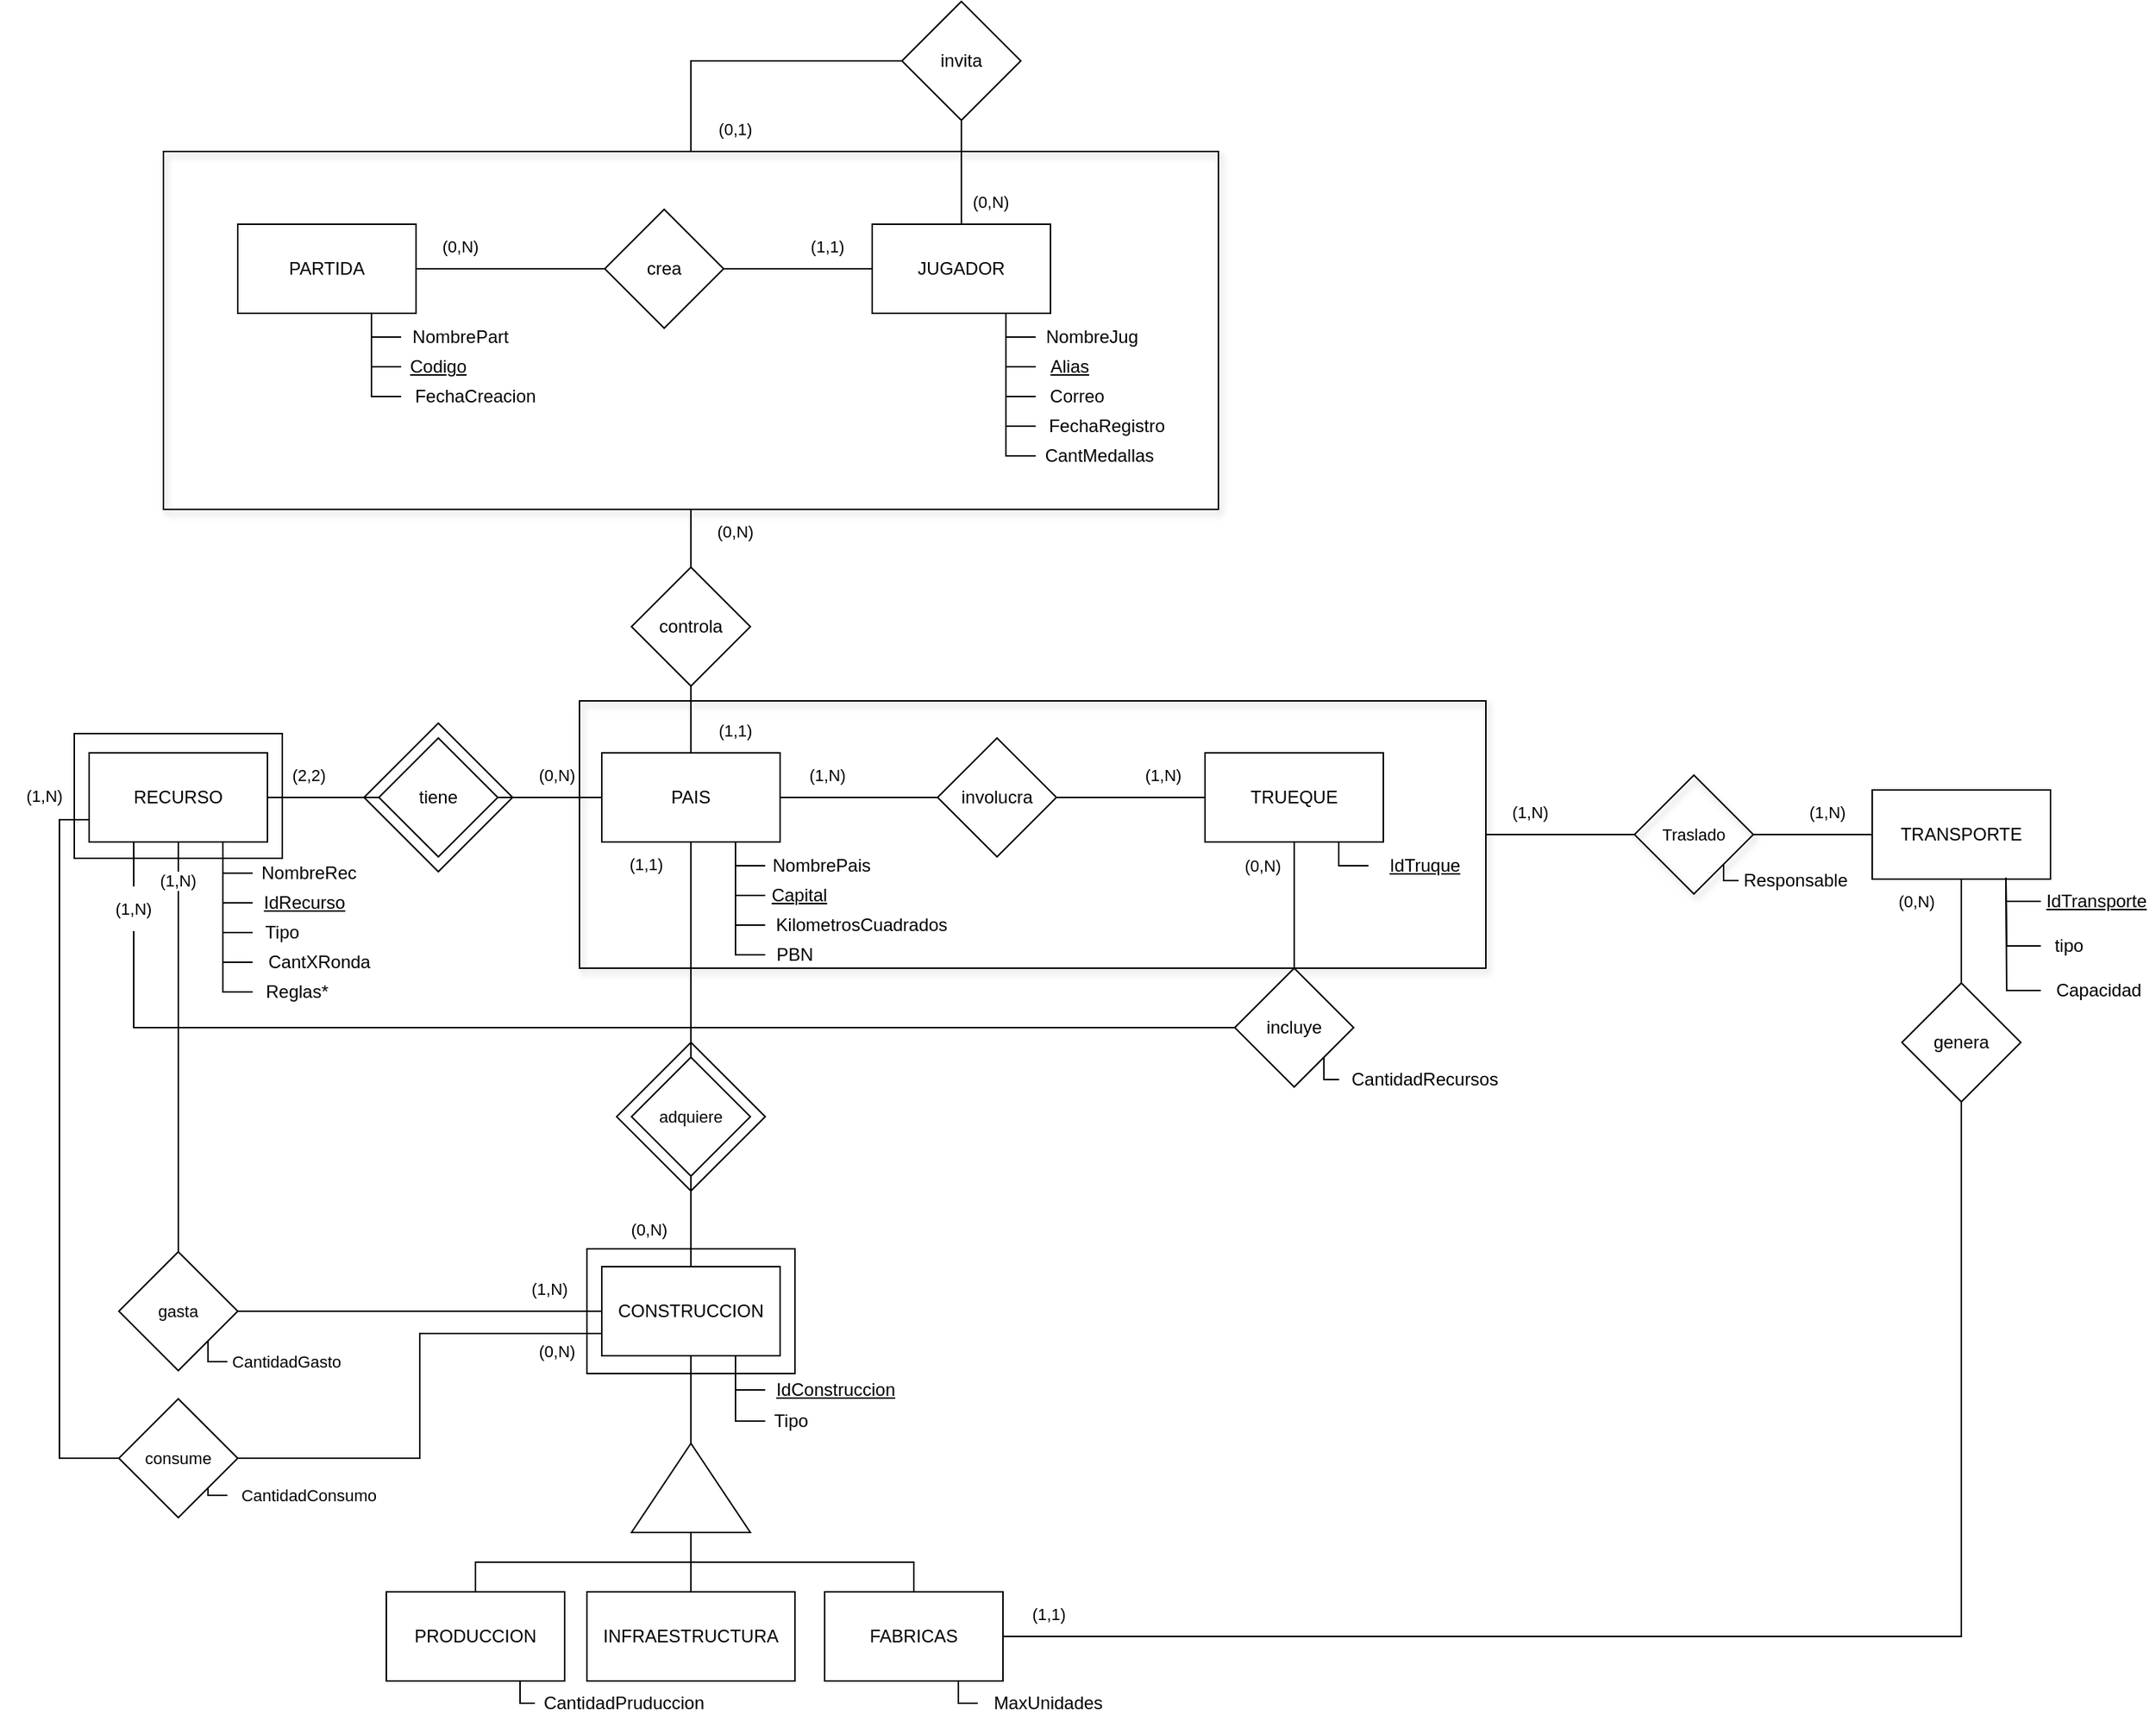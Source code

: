 <mxfile version="28.1.2">
  <diagram name="Página-1" id="h4RyZ4rFJXlUaRI9Djhv">
    <mxGraphModel dx="3420" dy="1529" grid="1" gridSize="10" guides="1" tooltips="1" connect="1" arrows="1" fold="1" page="1" pageScale="1" pageWidth="827" pageHeight="1169" math="0" shadow="0">
      <root>
        <mxCell id="0" />
        <mxCell id="1" parent="0" />
        <mxCell id="CNnA7Gmpr0wEHoK6A7KQ-145" value="" style="rounded=0;whiteSpace=wrap;html=1;fontFamily=Helvetica;fontSize=11;fontColor=default;labelBackgroundColor=default;fillColor=none;shadow=1;" vertex="1" parent="1">
          <mxGeometry x="360" y="530" width="610" height="180" as="geometry" />
        </mxCell>
        <mxCell id="CNnA7Gmpr0wEHoK6A7KQ-61" value="" style="rounded=0;whiteSpace=wrap;html=1;fontFamily=Helvetica;fontSize=11;fontColor=default;labelBackgroundColor=default;fillColor=none;" vertex="1" parent="1">
          <mxGeometry x="20" y="552" width="140" height="84" as="geometry" />
        </mxCell>
        <mxCell id="CNnA7Gmpr0wEHoK6A7KQ-79" value="" style="rounded=0;whiteSpace=wrap;html=1;fontFamily=Helvetica;fontSize=11;fontColor=default;labelBackgroundColor=default;fillColor=none;" vertex="1" parent="1">
          <mxGeometry x="365" y="899" width="140" height="84" as="geometry" />
        </mxCell>
        <mxCell id="GuARF0NrUYKqCSSE0C8I-60" style="edgeStyle=orthogonalEdgeStyle;shape=connector;rounded=0;orthogonalLoop=1;jettySize=auto;html=1;exitX=0.5;exitY=0;exitDx=0;exitDy=0;entryX=0;entryY=0.5;entryDx=0;entryDy=0;strokeColor=default;align=center;verticalAlign=middle;fontFamily=Helvetica;fontSize=11;fontColor=default;labelBackgroundColor=default;endArrow=none;endFill=0;" parent="1" source="GuARF0NrUYKqCSSE0C8I-54" target="GuARF0NrUYKqCSSE0C8I-58" edge="1">
          <mxGeometry relative="1" as="geometry" />
        </mxCell>
        <mxCell id="GuARF0NrUYKqCSSE0C8I-54" value="" style="rounded=0;whiteSpace=wrap;html=1;fontFamily=Helvetica;fontSize=11;fontColor=default;labelBackgroundColor=default;fillColor=none;shadow=1;" parent="1" vertex="1">
          <mxGeometry x="80" y="160" width="710" height="241" as="geometry" />
        </mxCell>
        <mxCell id="GuARF0NrUYKqCSSE0C8I-18" style="edgeStyle=orthogonalEdgeStyle;shape=connector;rounded=0;orthogonalLoop=1;jettySize=auto;html=1;exitX=0.75;exitY=1;exitDx=0;exitDy=0;entryX=0;entryY=0.5;entryDx=0;entryDy=0;strokeColor=default;align=center;verticalAlign=middle;fontFamily=Helvetica;fontSize=11;fontColor=default;labelBackgroundColor=default;endArrow=none;endFill=0;" parent="1" source="GuARF0NrUYKqCSSE0C8I-1" target="GuARF0NrUYKqCSSE0C8I-3" edge="1">
          <mxGeometry relative="1" as="geometry" />
        </mxCell>
        <mxCell id="GuARF0NrUYKqCSSE0C8I-19" style="edgeStyle=orthogonalEdgeStyle;shape=connector;rounded=0;orthogonalLoop=1;jettySize=auto;html=1;exitX=0.75;exitY=1;exitDx=0;exitDy=0;entryX=0;entryY=0.5;entryDx=0;entryDy=0;strokeColor=default;align=center;verticalAlign=middle;fontFamily=Helvetica;fontSize=11;fontColor=default;labelBackgroundColor=default;endArrow=none;endFill=0;" parent="1" source="GuARF0NrUYKqCSSE0C8I-1" target="GuARF0NrUYKqCSSE0C8I-4" edge="1">
          <mxGeometry relative="1" as="geometry" />
        </mxCell>
        <mxCell id="GuARF0NrUYKqCSSE0C8I-20" style="edgeStyle=orthogonalEdgeStyle;shape=connector;rounded=0;orthogonalLoop=1;jettySize=auto;html=1;exitX=0.75;exitY=1;exitDx=0;exitDy=0;entryX=0;entryY=0.5;entryDx=0;entryDy=0;strokeColor=default;align=center;verticalAlign=middle;fontFamily=Helvetica;fontSize=11;fontColor=default;labelBackgroundColor=default;endArrow=none;endFill=0;" parent="1" source="GuARF0NrUYKqCSSE0C8I-1" target="GuARF0NrUYKqCSSE0C8I-5" edge="1">
          <mxGeometry relative="1" as="geometry" />
        </mxCell>
        <mxCell id="GuARF0NrUYKqCSSE0C8I-21" style="edgeStyle=orthogonalEdgeStyle;shape=connector;rounded=0;orthogonalLoop=1;jettySize=auto;html=1;exitX=0.75;exitY=1;exitDx=0;exitDy=0;entryX=0;entryY=0.5;entryDx=0;entryDy=0;strokeColor=default;align=center;verticalAlign=middle;fontFamily=Helvetica;fontSize=11;fontColor=default;labelBackgroundColor=default;endArrow=none;endFill=0;" parent="1" source="GuARF0NrUYKqCSSE0C8I-1" target="GuARF0NrUYKqCSSE0C8I-6" edge="1">
          <mxGeometry relative="1" as="geometry" />
        </mxCell>
        <mxCell id="GuARF0NrUYKqCSSE0C8I-51" value="" style="edgeStyle=orthogonalEdgeStyle;shape=connector;rounded=0;orthogonalLoop=1;jettySize=auto;html=1;strokeColor=default;align=center;verticalAlign=middle;fontFamily=Helvetica;fontSize=11;fontColor=default;labelBackgroundColor=default;endArrow=none;endFill=0;" parent="1" source="GuARF0NrUYKqCSSE0C8I-1" target="GuARF0NrUYKqCSSE0C8I-50" edge="1">
          <mxGeometry relative="1" as="geometry" />
        </mxCell>
        <mxCell id="GuARF0NrUYKqCSSE0C8I-59" value="" style="edgeStyle=orthogonalEdgeStyle;shape=connector;rounded=0;orthogonalLoop=1;jettySize=auto;html=1;strokeColor=default;align=center;verticalAlign=middle;fontFamily=Helvetica;fontSize=11;fontColor=default;labelBackgroundColor=default;endArrow=none;endFill=0;" parent="1" source="GuARF0NrUYKqCSSE0C8I-1" target="GuARF0NrUYKqCSSE0C8I-58" edge="1">
          <mxGeometry relative="1" as="geometry" />
        </mxCell>
        <mxCell id="GuARF0NrUYKqCSSE0C8I-1" value="JUGADOR" style="rounded=0;whiteSpace=wrap;html=1;" parent="1" vertex="1">
          <mxGeometry x="557" y="209" width="120" height="60" as="geometry" />
        </mxCell>
        <mxCell id="GuARF0NrUYKqCSSE0C8I-16" style="edgeStyle=orthogonalEdgeStyle;shape=connector;rounded=0;orthogonalLoop=1;jettySize=auto;html=1;exitX=0;exitY=0.5;exitDx=0;exitDy=0;entryX=0.75;entryY=1;entryDx=0;entryDy=0;strokeColor=default;align=center;verticalAlign=middle;fontFamily=Helvetica;fontSize=11;fontColor=default;labelBackgroundColor=default;endArrow=none;endFill=0;" parent="1" source="GuARF0NrUYKqCSSE0C8I-2" target="GuARF0NrUYKqCSSE0C8I-1" edge="1">
          <mxGeometry relative="1" as="geometry" />
        </mxCell>
        <mxCell id="GuARF0NrUYKqCSSE0C8I-2" value="NombreJug" style="text;html=1;align=center;verticalAlign=middle;whiteSpace=wrap;rounded=0;" parent="1" vertex="1">
          <mxGeometry x="667" y="270" width="76" height="30" as="geometry" />
        </mxCell>
        <mxCell id="GuARF0NrUYKqCSSE0C8I-3" value="&lt;u&gt;Alias&lt;/u&gt;" style="text;html=1;align=center;verticalAlign=middle;whiteSpace=wrap;rounded=0;" parent="1" vertex="1">
          <mxGeometry x="667" y="290" width="46" height="30" as="geometry" />
        </mxCell>
        <mxCell id="GuARF0NrUYKqCSSE0C8I-4" value="Correo" style="text;html=1;align=center;verticalAlign=middle;whiteSpace=wrap;rounded=0;" parent="1" vertex="1">
          <mxGeometry x="667" y="310" width="56" height="30" as="geometry" />
        </mxCell>
        <mxCell id="GuARF0NrUYKqCSSE0C8I-5" value="FechaRegistro" style="text;html=1;align=center;verticalAlign=middle;whiteSpace=wrap;rounded=0;" parent="1" vertex="1">
          <mxGeometry x="667" y="330" width="96" height="30" as="geometry" />
        </mxCell>
        <mxCell id="GuARF0NrUYKqCSSE0C8I-6" value="CantMedallas" style="text;html=1;align=center;verticalAlign=middle;whiteSpace=wrap;rounded=0;" parent="1" vertex="1">
          <mxGeometry x="667" y="350" width="86" height="30" as="geometry" />
        </mxCell>
        <mxCell id="GuARF0NrUYKqCSSE0C8I-23" style="edgeStyle=orthogonalEdgeStyle;shape=connector;rounded=0;orthogonalLoop=1;jettySize=auto;html=1;exitX=0.75;exitY=1;exitDx=0;exitDy=0;entryX=0;entryY=0.5;entryDx=0;entryDy=0;strokeColor=default;align=center;verticalAlign=middle;fontFamily=Helvetica;fontSize=11;fontColor=default;labelBackgroundColor=default;endArrow=none;endFill=0;" parent="1" source="GuARF0NrUYKqCSSE0C8I-27" target="GuARF0NrUYKqCSSE0C8I-30" edge="1">
          <mxGeometry relative="1" as="geometry" />
        </mxCell>
        <mxCell id="GuARF0NrUYKqCSSE0C8I-25" style="edgeStyle=orthogonalEdgeStyle;shape=connector;rounded=0;orthogonalLoop=1;jettySize=auto;html=1;exitX=0.75;exitY=1;exitDx=0;exitDy=0;entryX=0;entryY=0.5;entryDx=0;entryDy=0;strokeColor=default;align=center;verticalAlign=middle;fontFamily=Helvetica;fontSize=11;fontColor=default;labelBackgroundColor=default;endArrow=none;endFill=0;" parent="1" source="GuARF0NrUYKqCSSE0C8I-27" target="GuARF0NrUYKqCSSE0C8I-32" edge="1">
          <mxGeometry relative="1" as="geometry" />
        </mxCell>
        <mxCell id="GuARF0NrUYKqCSSE0C8I-53" style="edgeStyle=orthogonalEdgeStyle;shape=connector;rounded=0;orthogonalLoop=1;jettySize=auto;html=1;exitX=1;exitY=0.5;exitDx=0;exitDy=0;entryX=0;entryY=0.5;entryDx=0;entryDy=0;strokeColor=default;align=center;verticalAlign=middle;fontFamily=Helvetica;fontSize=11;fontColor=default;labelBackgroundColor=default;endArrow=none;endFill=0;" parent="1" source="GuARF0NrUYKqCSSE0C8I-27" target="GuARF0NrUYKqCSSE0C8I-50" edge="1">
          <mxGeometry relative="1" as="geometry" />
        </mxCell>
        <mxCell id="GuARF0NrUYKqCSSE0C8I-27" value="PARTIDA" style="rounded=0;whiteSpace=wrap;html=1;" parent="1" vertex="1">
          <mxGeometry x="130" y="209" width="120" height="60" as="geometry" />
        </mxCell>
        <mxCell id="GuARF0NrUYKqCSSE0C8I-28" style="edgeStyle=orthogonalEdgeStyle;shape=connector;rounded=0;orthogonalLoop=1;jettySize=auto;html=1;exitX=0;exitY=0.5;exitDx=0;exitDy=0;entryX=0.75;entryY=1;entryDx=0;entryDy=0;strokeColor=default;align=center;verticalAlign=middle;fontFamily=Helvetica;fontSize=11;fontColor=default;labelBackgroundColor=default;endArrow=none;endFill=0;" parent="1" source="GuARF0NrUYKqCSSE0C8I-29" target="GuARF0NrUYKqCSSE0C8I-27" edge="1">
          <mxGeometry relative="1" as="geometry" />
        </mxCell>
        <mxCell id="GuARF0NrUYKqCSSE0C8I-29" value="NombrePart" style="text;html=1;align=center;verticalAlign=middle;whiteSpace=wrap;rounded=0;" parent="1" vertex="1">
          <mxGeometry x="240" y="270" width="80" height="30" as="geometry" />
        </mxCell>
        <mxCell id="GuARF0NrUYKqCSSE0C8I-30" value="&lt;u&gt;Codigo&lt;/u&gt;" style="text;html=1;align=center;verticalAlign=middle;whiteSpace=wrap;rounded=0;" parent="1" vertex="1">
          <mxGeometry x="240" y="290" width="50" height="30" as="geometry" />
        </mxCell>
        <mxCell id="GuARF0NrUYKqCSSE0C8I-32" value="FechaCreacion" style="text;html=1;align=center;verticalAlign=middle;whiteSpace=wrap;rounded=0;" parent="1" vertex="1">
          <mxGeometry x="240" y="310" width="100" height="30" as="geometry" />
        </mxCell>
        <mxCell id="GuARF0NrUYKqCSSE0C8I-34" style="edgeStyle=orthogonalEdgeStyle;shape=connector;rounded=0;orthogonalLoop=1;jettySize=auto;html=1;exitX=0.75;exitY=1;exitDx=0;exitDy=0;entryX=0;entryY=0.5;entryDx=0;entryDy=0;strokeColor=default;align=center;verticalAlign=middle;fontFamily=Helvetica;fontSize=11;fontColor=default;labelBackgroundColor=default;endArrow=none;endFill=0;" parent="1" source="GuARF0NrUYKqCSSE0C8I-38" target="GuARF0NrUYKqCSSE0C8I-41" edge="1">
          <mxGeometry relative="1" as="geometry" />
        </mxCell>
        <mxCell id="GuARF0NrUYKqCSSE0C8I-35" style="edgeStyle=orthogonalEdgeStyle;shape=connector;rounded=0;orthogonalLoop=1;jettySize=auto;html=1;exitX=0.75;exitY=1;exitDx=0;exitDy=0;entryX=0;entryY=0.5;entryDx=0;entryDy=0;strokeColor=default;align=center;verticalAlign=middle;fontFamily=Helvetica;fontSize=11;fontColor=default;labelBackgroundColor=default;endArrow=none;endFill=0;" parent="1" source="GuARF0NrUYKqCSSE0C8I-38" target="GuARF0NrUYKqCSSE0C8I-42" edge="1">
          <mxGeometry relative="1" as="geometry" />
        </mxCell>
        <mxCell id="GuARF0NrUYKqCSSE0C8I-36" style="edgeStyle=orthogonalEdgeStyle;shape=connector;rounded=0;orthogonalLoop=1;jettySize=auto;html=1;exitX=0.75;exitY=1;exitDx=0;exitDy=0;entryX=0;entryY=0.5;entryDx=0;entryDy=0;strokeColor=default;align=center;verticalAlign=middle;fontFamily=Helvetica;fontSize=11;fontColor=default;labelBackgroundColor=default;endArrow=none;endFill=0;" parent="1" source="GuARF0NrUYKqCSSE0C8I-38" target="GuARF0NrUYKqCSSE0C8I-43" edge="1">
          <mxGeometry relative="1" as="geometry" />
        </mxCell>
        <mxCell id="GuARF0NrUYKqCSSE0C8I-47" value="" style="edgeStyle=orthogonalEdgeStyle;shape=connector;rounded=0;orthogonalLoop=1;jettySize=auto;html=1;strokeColor=default;align=center;verticalAlign=middle;fontFamily=Helvetica;fontSize=11;fontColor=default;labelBackgroundColor=default;endArrow=none;endFill=0;" parent="1" source="GuARF0NrUYKqCSSE0C8I-38" target="GuARF0NrUYKqCSSE0C8I-45" edge="1">
          <mxGeometry relative="1" as="geometry" />
        </mxCell>
        <mxCell id="GuARF0NrUYKqCSSE0C8I-88" value="" style="edgeStyle=orthogonalEdgeStyle;shape=connector;rounded=0;orthogonalLoop=1;jettySize=auto;html=1;strokeColor=default;align=center;verticalAlign=middle;fontFamily=Helvetica;fontSize=11;fontColor=default;labelBackgroundColor=default;endArrow=none;endFill=0;" parent="1" source="GuARF0NrUYKqCSSE0C8I-38" target="GuARF0NrUYKqCSSE0C8I-87" edge="1">
          <mxGeometry relative="1" as="geometry" />
        </mxCell>
        <mxCell id="CNnA7Gmpr0wEHoK6A7KQ-91" style="edgeStyle=orthogonalEdgeStyle;shape=connector;rounded=0;orthogonalLoop=1;jettySize=auto;html=1;exitX=1;exitY=0.5;exitDx=0;exitDy=0;entryX=0;entryY=0.5;entryDx=0;entryDy=0;strokeColor=default;align=center;verticalAlign=middle;fontFamily=Helvetica;fontSize=11;fontColor=default;labelBackgroundColor=default;endArrow=none;endFill=0;" edge="1" parent="1" source="GuARF0NrUYKqCSSE0C8I-38" target="CNnA7Gmpr0wEHoK6A7KQ-89">
          <mxGeometry relative="1" as="geometry" />
        </mxCell>
        <mxCell id="GuARF0NrUYKqCSSE0C8I-38" value="PAIS" style="rounded=0;whiteSpace=wrap;html=1;" parent="1" vertex="1">
          <mxGeometry x="375" y="565" width="120" height="60" as="geometry" />
        </mxCell>
        <mxCell id="GuARF0NrUYKqCSSE0C8I-39" style="edgeStyle=orthogonalEdgeStyle;shape=connector;rounded=0;orthogonalLoop=1;jettySize=auto;html=1;exitX=0;exitY=0.5;exitDx=0;exitDy=0;entryX=0.75;entryY=1;entryDx=0;entryDy=0;strokeColor=default;align=center;verticalAlign=middle;fontFamily=Helvetica;fontSize=11;fontColor=default;labelBackgroundColor=default;endArrow=none;endFill=0;" parent="1" source="GuARF0NrUYKqCSSE0C8I-40" target="GuARF0NrUYKqCSSE0C8I-38" edge="1">
          <mxGeometry relative="1" as="geometry" />
        </mxCell>
        <mxCell id="GuARF0NrUYKqCSSE0C8I-40" value="NombrePais" style="text;html=1;align=center;verticalAlign=middle;whiteSpace=wrap;rounded=0;" parent="1" vertex="1">
          <mxGeometry x="485" y="626" width="76" height="30" as="geometry" />
        </mxCell>
        <mxCell id="GuARF0NrUYKqCSSE0C8I-41" value="&lt;u&gt;Capital&lt;/u&gt;" style="text;html=1;align=center;verticalAlign=middle;whiteSpace=wrap;rounded=0;" parent="1" vertex="1">
          <mxGeometry x="485" y="646" width="46" height="30" as="geometry" />
        </mxCell>
        <mxCell id="GuARF0NrUYKqCSSE0C8I-42" value="KilometrosCuadrados" style="text;html=1;align=center;verticalAlign=middle;whiteSpace=wrap;rounded=0;" parent="1" vertex="1">
          <mxGeometry x="485" y="666" width="130" height="30" as="geometry" />
        </mxCell>
        <mxCell id="GuARF0NrUYKqCSSE0C8I-43" value="PBN" style="text;html=1;align=center;verticalAlign=middle;whiteSpace=wrap;rounded=0;" parent="1" vertex="1">
          <mxGeometry x="485" y="686" width="40" height="30" as="geometry" />
        </mxCell>
        <mxCell id="GuARF0NrUYKqCSSE0C8I-45" value="controla" style="rhombus;whiteSpace=wrap;html=1;rounded=0;" parent="1" vertex="1">
          <mxGeometry x="395" y="440" width="80" height="80" as="geometry" />
        </mxCell>
        <mxCell id="GuARF0NrUYKqCSSE0C8I-50" value="crea" style="rhombus;whiteSpace=wrap;html=1;rounded=0;" parent="1" vertex="1">
          <mxGeometry x="377" y="199" width="80" height="80" as="geometry" />
        </mxCell>
        <mxCell id="GuARF0NrUYKqCSSE0C8I-55" value="" style="edgeStyle=orthogonalEdgeStyle;shape=connector;rounded=0;orthogonalLoop=1;jettySize=auto;html=1;strokeColor=default;align=center;verticalAlign=middle;fontFamily=Helvetica;fontSize=11;fontColor=default;labelBackgroundColor=default;endArrow=none;endFill=0;" parent="1" source="GuARF0NrUYKqCSSE0C8I-54" target="GuARF0NrUYKqCSSE0C8I-45" edge="1">
          <mxGeometry relative="1" as="geometry" />
        </mxCell>
        <mxCell id="GuARF0NrUYKqCSSE0C8I-58" value="invita" style="rhombus;whiteSpace=wrap;html=1;rounded=0;" parent="1" vertex="1">
          <mxGeometry x="577" y="59" width="80" height="80" as="geometry" />
        </mxCell>
        <mxCell id="GuARF0NrUYKqCSSE0C8I-61" value="(1,1)" style="text;html=1;align=center;verticalAlign=middle;whiteSpace=wrap;rounded=0;fontFamily=Helvetica;fontSize=11;fontColor=default;labelBackgroundColor=default;" parent="1" vertex="1">
          <mxGeometry x="435" y="535" width="60" height="30" as="geometry" />
        </mxCell>
        <mxCell id="GuARF0NrUYKqCSSE0C8I-62" value="(0,N)" style="text;html=1;align=center;verticalAlign=middle;whiteSpace=wrap;rounded=0;fontFamily=Helvetica;fontSize=11;fontColor=default;labelBackgroundColor=default;" parent="1" vertex="1">
          <mxGeometry x="435" y="401" width="60" height="30" as="geometry" />
        </mxCell>
        <mxCell id="GuARF0NrUYKqCSSE0C8I-63" value="(0,N&lt;span style=&quot;color: rgba(0, 0, 0, 0); font-family: monospace; font-size: 0px; text-align: start; text-wrap-mode: nowrap; background-color: rgb(27, 29, 30);&quot;&gt;%3CmxGraphModel%3E%3Croot%3E%3CmxCell%20id%3D%220%22%2F%3E%3CmxCell%20id%3D%221%22%20parent%3D%220%22%2F%3E%3CmxCell%20id%3D%222%22%20value%3D%22(0%2CN)%22%20style%3D%22text%3Bhtml%3D1%3Balign%3Dcenter%3BverticalAlign%3Dmiddle%3BwhiteSpace%3Dwrap%3Brounded%3D0%3BfontFamily%3DHelvetica%3BfontSize%3D11%3BfontColor%3Ddefault%3BlabelBackgroundColor%3Ddefault%3B%22%20vertex%3D%221%22%20parent%3D%221%22%3E%3CmxGeometry%20x%3D%22435%22%20y%3D%22401%22%20width%3D%2260%22%20height%3D%2230%22%20as%3D%22geometry%22%2F%3E%3C%2FmxCell%3E%3C%2Froot%3E%3C%2FmxGraphModel%3E&lt;/span&gt;)" style="text;html=1;align=center;verticalAlign=middle;whiteSpace=wrap;rounded=0;fontFamily=Helvetica;fontSize=11;fontColor=default;labelBackgroundColor=default;" parent="1" vertex="1">
          <mxGeometry x="607" y="179" width="60" height="30" as="geometry" />
        </mxCell>
        <mxCell id="GuARF0NrUYKqCSSE0C8I-64" value="(0,1&lt;span style=&quot;color: rgba(0, 0, 0, 0); font-family: monospace; font-size: 0px; text-align: start; text-wrap-mode: nowrap; background-color: rgb(27, 29, 30);&quot;&gt;%3CmxGraphModel%3E%3Croot%3E%3CmxCell%20id%3D%220%22%2F%3E%3CmxCell%20id%3D%221%22%20parent%3D%220%22%2F%3E%3CmxCell%20id%3D%222%22%20value%3D%22(0%2CN)%22%20style%3D%22text%3Bhtml%3D1%3Balign%3Dcenter%3BverticalAlign%3Dmiddle%3BwhiteSpace%3Dwrap%3Brounded%3D0%3BfontFamily%3DHelvetica%3BfontSize%3D11%3BfontColor%3Ddefault%3BlabelBackgroundColor%3Ddefault%3B%22%20vertex%3D%221%22%20parent%3D%221%22%3E%3CmxGeometry%20x%3D%22435%22%20y%3D%22401%22%20width%3D%2260%22%20height%3D%2230%22%20as%3D%22geometry%22%2F%3E%3C%2FmxCell%3E%3C%2Froot%3E%3C%2FmxGraphModel%3E&lt;/span&gt;)" style="text;html=1;align=center;verticalAlign=middle;whiteSpace=wrap;rounded=0;fontFamily=Helvetica;fontSize=11;fontColor=default;labelBackgroundColor=default;" parent="1" vertex="1">
          <mxGeometry x="435" y="130" width="60" height="30" as="geometry" />
        </mxCell>
        <mxCell id="GuARF0NrUYKqCSSE0C8I-65" value="(1,1&lt;span style=&quot;color: rgba(0, 0, 0, 0); font-family: monospace; font-size: 0px; text-align: start; text-wrap-mode: nowrap; background-color: rgb(27, 29, 30);&quot;&gt;%3CmxGraphModel%3E%3Croot%3E%3CmxCell%20id%3D%220%22%2F%3E%3CmxCell%20id%3D%221%22%20parent%3D%220%22%2F%3E%3CmxCell%20id%3D%222%22%20value%3D%22(0%2CN)%22%20style%3D%22text%3Bhtml%3D1%3Balign%3Dcenter%3BverticalAlign%3Dmiddle%3BwhiteSpace%3Dwrap%3Brounded%3D0%3BfontFamily%3DHelvetica%3BfontSize%3D11%3BfontColor%3Ddefault%3BlabelBackgroundColor%3Ddefault%3B%22%20vertex%3D%221%22%20parent%3D%221%22%3E%3CmxGeometry%20x%3D%22435%22%20y%3D%22401%22%20width%3D%2260%22%20height%3D%2230%22%20as%3D%22geometry%22%2F%3E%3C%2FmxCell%3E%3C%2Froot%3E%3C%2FmxGraphModel%3E&lt;/span&gt;)" style="text;html=1;align=center;verticalAlign=middle;whiteSpace=wrap;rounded=0;fontFamily=Helvetica;fontSize=11;fontColor=default;labelBackgroundColor=default;" parent="1" vertex="1">
          <mxGeometry x="497" y="209" width="60" height="30" as="geometry" />
        </mxCell>
        <mxCell id="GuARF0NrUYKqCSSE0C8I-66" value="(0,N&lt;span style=&quot;color: rgba(0, 0, 0, 0); font-family: monospace; font-size: 0px; text-align: start; text-wrap-mode: nowrap; background-color: rgb(27, 29, 30);&quot;&gt;%3CmxGraphModel%3E%3Croot%3E%3CmxCell%20id%3D%220%22%2F%3E%3CmxCell%20id%3D%221%22%20parent%3D%220%22%2F%3E%3CmxCell%20id%3D%222%22%20value%3D%22(0%2CN)%22%20style%3D%22text%3Bhtml%3D1%3Balign%3Dcenter%3BverticalAlign%3Dmiddle%3BwhiteSpace%3Dwrap%3Brounded%3D0%3BfontFamily%3DHelvetica%3BfontSize%3D11%3BfontColor%3Ddefault%3BlabelBackgroundColor%3Ddefault%3B%22%20vertex%3D%221%22%20parent%3D%221%22%3E%3CmxGeometry%20x%3D%22435%22%20y%3D%22401%22%20width%3D%2260%22%20height%3D%2230%22%20as%3D%22geometry%22%2F%3E%3C%2FmxCell%3E%3C%2Froot%3E%3C%2FmxGraphModel%3E&lt;/span&gt;)" style="text;html=1;align=center;verticalAlign=middle;whiteSpace=wrap;rounded=0;fontFamily=Helvetica;fontSize=11;fontColor=default;labelBackgroundColor=default;" parent="1" vertex="1">
          <mxGeometry x="250" y="209" width="60" height="30" as="geometry" />
        </mxCell>
        <mxCell id="GuARF0NrUYKqCSSE0C8I-74" style="edgeStyle=orthogonalEdgeStyle;shape=connector;rounded=0;orthogonalLoop=1;jettySize=auto;html=1;exitX=0.75;exitY=1;exitDx=0;exitDy=0;entryX=0;entryY=0.5;entryDx=0;entryDy=0;strokeColor=default;align=center;verticalAlign=middle;fontFamily=Helvetica;fontSize=11;fontColor=default;labelBackgroundColor=default;endArrow=none;endFill=0;" parent="1" source="GuARF0NrUYKqCSSE0C8I-77" target="GuARF0NrUYKqCSSE0C8I-80" edge="1">
          <mxGeometry relative="1" as="geometry" />
        </mxCell>
        <mxCell id="GuARF0NrUYKqCSSE0C8I-75" style="edgeStyle=orthogonalEdgeStyle;shape=connector;rounded=0;orthogonalLoop=1;jettySize=auto;html=1;exitX=0.75;exitY=1;exitDx=0;exitDy=0;entryX=0;entryY=0.5;entryDx=0;entryDy=0;strokeColor=default;align=center;verticalAlign=middle;fontFamily=Helvetica;fontSize=11;fontColor=default;labelBackgroundColor=default;endArrow=none;endFill=0;" parent="1" source="GuARF0NrUYKqCSSE0C8I-77" target="GuARF0NrUYKqCSSE0C8I-81" edge="1">
          <mxGeometry relative="1" as="geometry" />
        </mxCell>
        <mxCell id="GuARF0NrUYKqCSSE0C8I-76" style="edgeStyle=orthogonalEdgeStyle;shape=connector;rounded=0;orthogonalLoop=1;jettySize=auto;html=1;exitX=0.75;exitY=1;exitDx=0;exitDy=0;entryX=0;entryY=0.5;entryDx=0;entryDy=0;strokeColor=default;align=center;verticalAlign=middle;fontFamily=Helvetica;fontSize=11;fontColor=default;labelBackgroundColor=default;endArrow=none;endFill=0;" parent="1" source="GuARF0NrUYKqCSSE0C8I-77" target="GuARF0NrUYKqCSSE0C8I-82" edge="1">
          <mxGeometry relative="1" as="geometry" />
        </mxCell>
        <mxCell id="GuARF0NrUYKqCSSE0C8I-85" style="edgeStyle=orthogonalEdgeStyle;shape=connector;rounded=0;orthogonalLoop=1;jettySize=auto;html=1;exitX=0.75;exitY=1;exitDx=0;exitDy=0;entryX=0;entryY=0.5;entryDx=0;entryDy=0;strokeColor=default;align=center;verticalAlign=middle;fontFamily=Helvetica;fontSize=11;fontColor=default;labelBackgroundColor=default;endArrow=none;endFill=0;" parent="1" source="GuARF0NrUYKqCSSE0C8I-77" target="GuARF0NrUYKqCSSE0C8I-84" edge="1">
          <mxGeometry relative="1" as="geometry" />
        </mxCell>
        <mxCell id="GuARF0NrUYKqCSSE0C8I-90" style="edgeStyle=orthogonalEdgeStyle;shape=connector;rounded=0;orthogonalLoop=1;jettySize=auto;html=1;exitX=1;exitY=0.5;exitDx=0;exitDy=0;entryX=0;entryY=0.5;entryDx=0;entryDy=0;strokeColor=default;align=center;verticalAlign=middle;fontFamily=Helvetica;fontSize=11;fontColor=default;labelBackgroundColor=default;endArrow=none;endFill=0;" parent="1" source="GuARF0NrUYKqCSSE0C8I-77" target="GuARF0NrUYKqCSSE0C8I-87" edge="1">
          <mxGeometry relative="1" as="geometry" />
        </mxCell>
        <mxCell id="GuARF0NrUYKqCSSE0C8I-77" value="RECURSO" style="rounded=0;whiteSpace=wrap;html=1;" parent="1" vertex="1">
          <mxGeometry x="30" y="565" width="120" height="60" as="geometry" />
        </mxCell>
        <mxCell id="GuARF0NrUYKqCSSE0C8I-78" style="edgeStyle=orthogonalEdgeStyle;shape=connector;rounded=0;orthogonalLoop=1;jettySize=auto;html=1;exitX=0;exitY=0.5;exitDx=0;exitDy=0;entryX=0.75;entryY=1;entryDx=0;entryDy=0;strokeColor=default;align=center;verticalAlign=middle;fontFamily=Helvetica;fontSize=11;fontColor=default;labelBackgroundColor=default;endArrow=none;endFill=0;" parent="1" source="GuARF0NrUYKqCSSE0C8I-79" target="GuARF0NrUYKqCSSE0C8I-77" edge="1">
          <mxGeometry relative="1" as="geometry" />
        </mxCell>
        <mxCell id="GuARF0NrUYKqCSSE0C8I-79" value="NombreRec" style="text;html=1;align=center;verticalAlign=middle;whiteSpace=wrap;rounded=0;" parent="1" vertex="1">
          <mxGeometry x="140" y="631" width="76" height="30" as="geometry" />
        </mxCell>
        <mxCell id="GuARF0NrUYKqCSSE0C8I-80" value="&lt;u&gt;IdRecurso&lt;/u&gt;" style="text;html=1;align=center;verticalAlign=middle;whiteSpace=wrap;rounded=0;" parent="1" vertex="1">
          <mxGeometry x="140" y="651" width="70" height="30" as="geometry" />
        </mxCell>
        <mxCell id="GuARF0NrUYKqCSSE0C8I-81" value="Tipo" style="text;html=1;align=center;verticalAlign=middle;whiteSpace=wrap;rounded=0;" parent="1" vertex="1">
          <mxGeometry x="140" y="671" width="40" height="30" as="geometry" />
        </mxCell>
        <mxCell id="GuARF0NrUYKqCSSE0C8I-82" value="CantXRonda" style="text;html=1;align=center;verticalAlign=middle;whiteSpace=wrap;rounded=0;" parent="1" vertex="1">
          <mxGeometry x="140" y="691" width="90" height="30" as="geometry" />
        </mxCell>
        <mxCell id="GuARF0NrUYKqCSSE0C8I-84" value="Reglas*" style="text;html=1;align=center;verticalAlign=middle;whiteSpace=wrap;rounded=0;" parent="1" vertex="1">
          <mxGeometry x="140" y="711" width="60" height="30" as="geometry" />
        </mxCell>
        <mxCell id="GuARF0NrUYKqCSSE0C8I-87" value="tiene" style="rhombus;whiteSpace=wrap;html=1;rounded=0;" parent="1" vertex="1">
          <mxGeometry x="225" y="555" width="80" height="80" as="geometry" />
        </mxCell>
        <mxCell id="GuARF0NrUYKqCSSE0C8I-91" value="(2,2)" style="text;html=1;align=center;verticalAlign=middle;whiteSpace=wrap;rounded=0;fontFamily=Helvetica;fontSize=11;fontColor=default;labelBackgroundColor=default;" parent="1" vertex="1">
          <mxGeometry x="148" y="565" width="60" height="30" as="geometry" />
        </mxCell>
        <mxCell id="GuARF0NrUYKqCSSE0C8I-92" value="(0,N)" style="text;html=1;align=center;verticalAlign=middle;whiteSpace=wrap;rounded=0;fontFamily=Helvetica;fontSize=11;fontColor=default;labelBackgroundColor=default;" parent="1" vertex="1">
          <mxGeometry x="315" y="565" width="60" height="30" as="geometry" />
        </mxCell>
        <mxCell id="CNnA7Gmpr0wEHoK6A7KQ-132" value="" style="edgeStyle=orthogonalEdgeStyle;shape=connector;rounded=0;orthogonalLoop=1;jettySize=auto;html=1;strokeColor=default;align=center;verticalAlign=middle;fontFamily=Helvetica;fontSize=11;fontColor=default;labelBackgroundColor=default;endArrow=none;endFill=0;" edge="1" parent="1" source="CNnA7Gmpr0wEHoK6A7KQ-4" target="CNnA7Gmpr0wEHoK6A7KQ-131">
          <mxGeometry relative="1" as="geometry" />
        </mxCell>
        <mxCell id="CNnA7Gmpr0wEHoK6A7KQ-178" style="edgeStyle=orthogonalEdgeStyle;shape=connector;rounded=0;orthogonalLoop=1;jettySize=auto;html=1;exitX=0.75;exitY=1;exitDx=0;exitDy=0;entryX=0;entryY=0.5;entryDx=0;entryDy=0;strokeColor=default;align=center;verticalAlign=middle;fontFamily=Helvetica;fontSize=11;fontColor=default;labelBackgroundColor=default;endArrow=none;endFill=0;" edge="1" parent="1" source="CNnA7Gmpr0wEHoK6A7KQ-4" target="CNnA7Gmpr0wEHoK6A7KQ-177">
          <mxGeometry relative="1" as="geometry" />
        </mxCell>
        <mxCell id="CNnA7Gmpr0wEHoK6A7KQ-4" value="CONSTRUCCION" style="rounded=0;whiteSpace=wrap;html=1;" vertex="1" parent="1">
          <mxGeometry x="375" y="911" width="120" height="60" as="geometry" />
        </mxCell>
        <mxCell id="CNnA7Gmpr0wEHoK6A7KQ-5" style="edgeStyle=orthogonalEdgeStyle;shape=connector;rounded=0;orthogonalLoop=1;jettySize=auto;html=1;exitX=0;exitY=0.5;exitDx=0;exitDy=0;entryX=0.75;entryY=1;entryDx=0;entryDy=0;strokeColor=default;align=center;verticalAlign=middle;fontFamily=Helvetica;fontSize=11;fontColor=default;labelBackgroundColor=default;endArrow=none;endFill=0;" edge="1" parent="1" source="CNnA7Gmpr0wEHoK6A7KQ-6" target="CNnA7Gmpr0wEHoK6A7KQ-4">
          <mxGeometry relative="1" as="geometry" />
        </mxCell>
        <mxCell id="CNnA7Gmpr0wEHoK6A7KQ-6" value="&lt;u&gt;IdConstruccion&lt;/u&gt;" style="text;html=1;align=center;verticalAlign=middle;whiteSpace=wrap;rounded=0;" vertex="1" parent="1">
          <mxGeometry x="485" y="979" width="95" height="30" as="geometry" />
        </mxCell>
        <mxCell id="CNnA7Gmpr0wEHoK6A7KQ-10" value="(0,N)" style="text;html=1;align=center;verticalAlign=middle;whiteSpace=wrap;rounded=0;fontFamily=Helvetica;fontSize=11;fontColor=default;labelBackgroundColor=default;" vertex="1" parent="1">
          <mxGeometry x="377" y="871" width="60" height="30" as="geometry" />
        </mxCell>
        <mxCell id="CNnA7Gmpr0wEHoK6A7KQ-60" value="" style="rhombus;whiteSpace=wrap;html=1;rounded=0;fillColor=none;" vertex="1" parent="1">
          <mxGeometry x="215" y="545" width="100" height="100" as="geometry" />
        </mxCell>
        <mxCell id="CNnA7Gmpr0wEHoK6A7KQ-64" style="edgeStyle=orthogonalEdgeStyle;shape=connector;rounded=0;orthogonalLoop=1;jettySize=auto;html=1;exitX=0.5;exitY=1;exitDx=0;exitDy=0;entryX=0.5;entryY=0;entryDx=0;entryDy=0;strokeColor=default;align=center;verticalAlign=middle;fontFamily=Helvetica;fontSize=11;fontColor=default;labelBackgroundColor=default;endArrow=none;endFill=0;" edge="1" parent="1" source="CNnA7Gmpr0wEHoK6A7KQ-62" target="CNnA7Gmpr0wEHoK6A7KQ-4">
          <mxGeometry relative="1" as="geometry" />
        </mxCell>
        <mxCell id="CNnA7Gmpr0wEHoK6A7KQ-65" style="edgeStyle=orthogonalEdgeStyle;shape=connector;rounded=0;orthogonalLoop=1;jettySize=auto;html=1;exitX=0.5;exitY=0;exitDx=0;exitDy=0;entryX=0.5;entryY=1;entryDx=0;entryDy=0;strokeColor=default;align=center;verticalAlign=middle;fontFamily=Helvetica;fontSize=11;fontColor=default;labelBackgroundColor=default;endArrow=none;endFill=0;" edge="1" parent="1" source="CNnA7Gmpr0wEHoK6A7KQ-62" target="GuARF0NrUYKqCSSE0C8I-38">
          <mxGeometry relative="1" as="geometry" />
        </mxCell>
        <mxCell id="CNnA7Gmpr0wEHoK6A7KQ-62" value="adquiere" style="rhombus;whiteSpace=wrap;html=1;fontFamily=Helvetica;fontSize=11;fontColor=default;labelBackgroundColor=default;" vertex="1" parent="1">
          <mxGeometry x="395" y="770" width="80" height="80" as="geometry" />
        </mxCell>
        <mxCell id="CNnA7Gmpr0wEHoK6A7KQ-90" value="" style="edgeStyle=orthogonalEdgeStyle;shape=connector;rounded=0;orthogonalLoop=1;jettySize=auto;html=1;strokeColor=default;align=center;verticalAlign=middle;fontFamily=Helvetica;fontSize=11;fontColor=default;labelBackgroundColor=default;endArrow=none;endFill=0;" edge="1" parent="1" source="CNnA7Gmpr0wEHoK6A7KQ-69" target="CNnA7Gmpr0wEHoK6A7KQ-89">
          <mxGeometry relative="1" as="geometry" />
        </mxCell>
        <mxCell id="CNnA7Gmpr0wEHoK6A7KQ-93" value="" style="edgeStyle=orthogonalEdgeStyle;shape=connector;rounded=0;orthogonalLoop=1;jettySize=auto;html=1;strokeColor=default;align=center;verticalAlign=middle;fontFamily=Helvetica;fontSize=11;fontColor=default;labelBackgroundColor=default;endArrow=none;endFill=0;" edge="1" parent="1" source="CNnA7Gmpr0wEHoK6A7KQ-69" target="CNnA7Gmpr0wEHoK6A7KQ-92">
          <mxGeometry relative="1" as="geometry" />
        </mxCell>
        <mxCell id="CNnA7Gmpr0wEHoK6A7KQ-69" value="TRUEQUE" style="rounded=0;whiteSpace=wrap;html=1;" vertex="1" parent="1">
          <mxGeometry x="781" y="565" width="120" height="60" as="geometry" />
        </mxCell>
        <mxCell id="CNnA7Gmpr0wEHoK6A7KQ-70" style="edgeStyle=orthogonalEdgeStyle;shape=connector;rounded=0;orthogonalLoop=1;jettySize=auto;html=1;exitX=0;exitY=0.5;exitDx=0;exitDy=0;entryX=0.75;entryY=1;entryDx=0;entryDy=0;strokeColor=default;align=center;verticalAlign=middle;fontFamily=Helvetica;fontSize=11;fontColor=default;labelBackgroundColor=default;endArrow=none;endFill=0;" edge="1" parent="1" source="CNnA7Gmpr0wEHoK6A7KQ-71" target="CNnA7Gmpr0wEHoK6A7KQ-69">
          <mxGeometry relative="1" as="geometry" />
        </mxCell>
        <mxCell id="CNnA7Gmpr0wEHoK6A7KQ-71" value="&lt;u&gt;IdTruque&lt;/u&gt;" style="text;html=1;align=center;verticalAlign=middle;whiteSpace=wrap;rounded=0;" vertex="1" parent="1">
          <mxGeometry x="891" y="626" width="76" height="30" as="geometry" />
        </mxCell>
        <mxCell id="CNnA7Gmpr0wEHoK6A7KQ-78" value="" style="rhombus;whiteSpace=wrap;html=1;rounded=0;fillColor=none;" vertex="1" parent="1">
          <mxGeometry x="385" y="760" width="100" height="100" as="geometry" />
        </mxCell>
        <mxCell id="CNnA7Gmpr0wEHoK6A7KQ-82" style="edgeStyle=orthogonalEdgeStyle;shape=connector;rounded=0;orthogonalLoop=1;jettySize=auto;html=1;exitX=1;exitY=0.5;exitDx=0;exitDy=0;entryX=0;entryY=0.5;entryDx=0;entryDy=0;strokeColor=default;align=center;verticalAlign=middle;fontFamily=Helvetica;fontSize=11;fontColor=default;labelBackgroundColor=default;endArrow=none;endFill=0;" edge="1" parent="1" source="CNnA7Gmpr0wEHoK6A7KQ-80" target="CNnA7Gmpr0wEHoK6A7KQ-4">
          <mxGeometry relative="1" as="geometry" />
        </mxCell>
        <mxCell id="CNnA7Gmpr0wEHoK6A7KQ-84" style="edgeStyle=orthogonalEdgeStyle;shape=connector;rounded=0;orthogonalLoop=1;jettySize=auto;html=1;exitX=0.5;exitY=0;exitDx=0;exitDy=0;entryX=0.5;entryY=1;entryDx=0;entryDy=0;strokeColor=default;align=center;verticalAlign=middle;fontFamily=Helvetica;fontSize=11;fontColor=default;labelBackgroundColor=default;endArrow=none;endFill=0;" edge="1" parent="1" source="CNnA7Gmpr0wEHoK6A7KQ-80" target="GuARF0NrUYKqCSSE0C8I-77">
          <mxGeometry relative="1" as="geometry" />
        </mxCell>
        <mxCell id="CNnA7Gmpr0wEHoK6A7KQ-80" value="gasta" style="rhombus;whiteSpace=wrap;html=1;fontFamily=Helvetica;fontSize=11;fontColor=default;labelBackgroundColor=default;" vertex="1" parent="1">
          <mxGeometry x="50" y="901" width="80" height="80" as="geometry" />
        </mxCell>
        <mxCell id="CNnA7Gmpr0wEHoK6A7KQ-89" value="involucra" style="rhombus;whiteSpace=wrap;html=1;rounded=0;" vertex="1" parent="1">
          <mxGeometry x="601" y="555" width="80" height="80" as="geometry" />
        </mxCell>
        <mxCell id="CNnA7Gmpr0wEHoK6A7KQ-94" style="edgeStyle=orthogonalEdgeStyle;shape=connector;rounded=0;orthogonalLoop=1;jettySize=auto;html=1;exitX=0.5;exitY=0;exitDx=0;exitDy=0;entryX=0.25;entryY=1;entryDx=0;entryDy=0;strokeColor=default;align=center;verticalAlign=middle;fontFamily=Helvetica;fontSize=11;fontColor=default;labelBackgroundColor=default;endArrow=none;endFill=0;" edge="1" parent="1" source="CNnA7Gmpr0wEHoK6A7KQ-118" target="GuARF0NrUYKqCSSE0C8I-77">
          <mxGeometry relative="1" as="geometry">
            <Array as="points" />
          </mxGeometry>
        </mxCell>
        <mxCell id="CNnA7Gmpr0wEHoK6A7KQ-92" value="incluye" style="rhombus;whiteSpace=wrap;html=1;rounded=0;" vertex="1" parent="1">
          <mxGeometry x="801" y="710" width="80" height="80" as="geometry" />
        </mxCell>
        <mxCell id="CNnA7Gmpr0wEHoK6A7KQ-97" style="edgeStyle=orthogonalEdgeStyle;shape=connector;rounded=0;orthogonalLoop=1;jettySize=auto;html=1;exitX=0;exitY=0.5;exitDx=0;exitDy=0;entryX=1;entryY=1;entryDx=0;entryDy=0;strokeColor=default;align=center;verticalAlign=middle;fontFamily=Helvetica;fontSize=11;fontColor=default;labelBackgroundColor=default;endArrow=none;endFill=0;" edge="1" parent="1" source="CNnA7Gmpr0wEHoK6A7KQ-95" target="CNnA7Gmpr0wEHoK6A7KQ-92">
          <mxGeometry relative="1" as="geometry" />
        </mxCell>
        <mxCell id="CNnA7Gmpr0wEHoK6A7KQ-95" value="CantidadRecursos" style="text;html=1;align=center;verticalAlign=middle;whiteSpace=wrap;rounded=0;" vertex="1" parent="1">
          <mxGeometry x="871.25" y="770" width="115.5" height="30" as="geometry" />
        </mxCell>
        <mxCell id="CNnA7Gmpr0wEHoK6A7KQ-100" style="edgeStyle=orthogonalEdgeStyle;shape=connector;rounded=0;orthogonalLoop=1;jettySize=auto;html=1;exitX=1;exitY=0.5;exitDx=0;exitDy=0;entryX=0;entryY=0.75;entryDx=0;entryDy=0;strokeColor=default;align=center;verticalAlign=middle;fontFamily=Helvetica;fontSize=11;fontColor=default;labelBackgroundColor=default;endArrow=none;endFill=0;" edge="1" parent="1" source="CNnA7Gmpr0wEHoK6A7KQ-99" target="CNnA7Gmpr0wEHoK6A7KQ-4">
          <mxGeometry relative="1" as="geometry" />
        </mxCell>
        <mxCell id="CNnA7Gmpr0wEHoK6A7KQ-123" style="edgeStyle=orthogonalEdgeStyle;shape=connector;rounded=0;orthogonalLoop=1;jettySize=auto;html=1;exitX=0;exitY=0.5;exitDx=0;exitDy=0;entryX=0;entryY=0.75;entryDx=0;entryDy=0;strokeColor=default;align=center;verticalAlign=middle;fontFamily=Helvetica;fontSize=11;fontColor=default;labelBackgroundColor=default;endArrow=none;endFill=0;" edge="1" parent="1" source="CNnA7Gmpr0wEHoK6A7KQ-99" target="GuARF0NrUYKqCSSE0C8I-77">
          <mxGeometry relative="1" as="geometry" />
        </mxCell>
        <mxCell id="CNnA7Gmpr0wEHoK6A7KQ-99" value="consume" style="rhombus;whiteSpace=wrap;html=1;fontFamily=Helvetica;fontSize=11;fontColor=default;labelBackgroundColor=default;" vertex="1" parent="1">
          <mxGeometry x="50" y="1000" width="80" height="80" as="geometry" />
        </mxCell>
        <mxCell id="CNnA7Gmpr0wEHoK6A7KQ-112" value="(1,1)" style="text;html=1;align=center;verticalAlign=middle;whiteSpace=wrap;rounded=0;fontFamily=Helvetica;fontSize=11;fontColor=default;labelBackgroundColor=default;" vertex="1" parent="1">
          <mxGeometry x="375" y="625" width="60" height="30" as="geometry" />
        </mxCell>
        <mxCell id="CNnA7Gmpr0wEHoK6A7KQ-114" value="(1,N)" style="text;html=1;align=center;verticalAlign=middle;whiteSpace=wrap;rounded=0;fontFamily=Helvetica;fontSize=11;fontColor=default;labelBackgroundColor=default;" vertex="1" parent="1">
          <mxGeometry x="497" y="565" width="60" height="30" as="geometry" />
        </mxCell>
        <mxCell id="CNnA7Gmpr0wEHoK6A7KQ-115" value="(1,N)" style="text;html=1;align=center;verticalAlign=middle;whiteSpace=wrap;rounded=0;fontFamily=Helvetica;fontSize=11;fontColor=default;labelBackgroundColor=default;" vertex="1" parent="1">
          <mxGeometry x="723" y="565" width="60" height="30" as="geometry" />
        </mxCell>
        <mxCell id="CNnA7Gmpr0wEHoK6A7KQ-116" value="(0,N)" style="text;html=1;align=center;verticalAlign=middle;whiteSpace=wrap;rounded=0;fontFamily=Helvetica;fontSize=11;fontColor=default;labelBackgroundColor=default;" vertex="1" parent="1">
          <mxGeometry x="790" y="626" width="60" height="30" as="geometry" />
        </mxCell>
        <mxCell id="CNnA7Gmpr0wEHoK6A7KQ-119" value="" style="edgeStyle=orthogonalEdgeStyle;shape=connector;rounded=0;orthogonalLoop=1;jettySize=auto;html=1;exitX=0;exitY=0.5;exitDx=0;exitDy=0;entryX=0.5;entryY=1;entryDx=0;entryDy=0;strokeColor=default;align=center;verticalAlign=middle;fontFamily=Helvetica;fontSize=11;fontColor=default;labelBackgroundColor=default;endArrow=none;endFill=0;" edge="1" parent="1" source="CNnA7Gmpr0wEHoK6A7KQ-92" target="CNnA7Gmpr0wEHoK6A7KQ-118">
          <mxGeometry relative="1" as="geometry">
            <mxPoint x="801" y="749" as="sourcePoint" />
            <mxPoint x="60" y="625" as="targetPoint" />
            <Array as="points">
              <mxPoint x="60" y="750" />
            </Array>
          </mxGeometry>
        </mxCell>
        <mxCell id="CNnA7Gmpr0wEHoK6A7KQ-118" value="(1,N)" style="text;html=1;align=center;verticalAlign=middle;whiteSpace=wrap;rounded=0;fontFamily=Helvetica;fontSize=11;fontColor=default;labelBackgroundColor=default;" vertex="1" parent="1">
          <mxGeometry x="30" y="655" width="60" height="30" as="geometry" />
        </mxCell>
        <mxCell id="CNnA7Gmpr0wEHoK6A7KQ-121" value="(1,N)" style="text;html=1;align=center;verticalAlign=middle;whiteSpace=wrap;rounded=0;fontFamily=Helvetica;fontSize=11;fontColor=default;labelBackgroundColor=default;" vertex="1" parent="1">
          <mxGeometry x="310" y="911" width="60" height="30" as="geometry" />
        </mxCell>
        <mxCell id="CNnA7Gmpr0wEHoK6A7KQ-122" value="(1,N)" style="text;html=1;align=center;verticalAlign=middle;whiteSpace=wrap;rounded=0;fontFamily=Helvetica;fontSize=11;fontColor=default;labelBackgroundColor=default;" vertex="1" parent="1">
          <mxGeometry x="60" y="636" width="60" height="30" as="geometry" />
        </mxCell>
        <mxCell id="CNnA7Gmpr0wEHoK6A7KQ-124" value="(0,N)" style="text;html=1;align=center;verticalAlign=middle;whiteSpace=wrap;rounded=0;fontFamily=Helvetica;fontSize=11;fontColor=default;labelBackgroundColor=default;" vertex="1" parent="1">
          <mxGeometry x="315" y="953" width="60" height="30" as="geometry" />
        </mxCell>
        <mxCell id="CNnA7Gmpr0wEHoK6A7KQ-125" value="(1,N)" style="text;html=1;align=center;verticalAlign=middle;whiteSpace=wrap;rounded=0;fontFamily=Helvetica;fontSize=11;fontColor=default;labelBackgroundColor=default;" vertex="1" parent="1">
          <mxGeometry x="-30" y="579" width="60" height="30" as="geometry" />
        </mxCell>
        <mxCell id="CNnA7Gmpr0wEHoK6A7KQ-127" style="edgeStyle=orthogonalEdgeStyle;shape=connector;rounded=0;orthogonalLoop=1;jettySize=auto;html=1;exitX=0;exitY=0.5;exitDx=0;exitDy=0;entryX=1;entryY=1;entryDx=0;entryDy=0;strokeColor=default;align=center;verticalAlign=middle;fontFamily=Helvetica;fontSize=11;fontColor=default;labelBackgroundColor=default;endArrow=none;endFill=0;" edge="1" parent="1" source="CNnA7Gmpr0wEHoK6A7KQ-126" target="CNnA7Gmpr0wEHoK6A7KQ-80">
          <mxGeometry relative="1" as="geometry" />
        </mxCell>
        <mxCell id="CNnA7Gmpr0wEHoK6A7KQ-126" value="CantidadGasto" style="text;html=1;align=center;verticalAlign=middle;whiteSpace=wrap;rounded=0;fontFamily=Helvetica;fontSize=11;fontColor=default;labelBackgroundColor=default;" vertex="1" parent="1">
          <mxGeometry x="123" y="960" width="80" height="30" as="geometry" />
        </mxCell>
        <mxCell id="CNnA7Gmpr0wEHoK6A7KQ-130" style="edgeStyle=orthogonalEdgeStyle;shape=connector;rounded=0;orthogonalLoop=1;jettySize=auto;html=1;exitX=0;exitY=0.5;exitDx=0;exitDy=0;entryX=1;entryY=1;entryDx=0;entryDy=0;strokeColor=default;align=center;verticalAlign=middle;fontFamily=Helvetica;fontSize=11;fontColor=default;labelBackgroundColor=default;endArrow=none;endFill=0;" edge="1" parent="1" source="CNnA7Gmpr0wEHoK6A7KQ-128" target="CNnA7Gmpr0wEHoK6A7KQ-99">
          <mxGeometry relative="1" as="geometry" />
        </mxCell>
        <mxCell id="CNnA7Gmpr0wEHoK6A7KQ-128" value="CantidadConsumo" style="text;html=1;align=center;verticalAlign=middle;whiteSpace=wrap;rounded=0;fontFamily=Helvetica;fontSize=11;fontColor=default;labelBackgroundColor=default;" vertex="1" parent="1">
          <mxGeometry x="123" y="1050" width="110" height="30" as="geometry" />
        </mxCell>
        <mxCell id="CNnA7Gmpr0wEHoK6A7KQ-162" style="edgeStyle=orthogonalEdgeStyle;shape=connector;rounded=0;orthogonalLoop=1;jettySize=auto;html=1;exitX=0;exitY=0.5;exitDx=0;exitDy=0;entryX=0.5;entryY=0;entryDx=0;entryDy=0;strokeColor=default;align=center;verticalAlign=middle;fontFamily=Helvetica;fontSize=11;fontColor=default;labelBackgroundColor=default;endArrow=none;endFill=0;" edge="1" parent="1" source="CNnA7Gmpr0wEHoK6A7KQ-131" target="CNnA7Gmpr0wEHoK6A7KQ-161">
          <mxGeometry relative="1" as="geometry" />
        </mxCell>
        <mxCell id="CNnA7Gmpr0wEHoK6A7KQ-131" value="" style="triangle;whiteSpace=wrap;html=1;rounded=0;rotation=-90;" vertex="1" parent="1">
          <mxGeometry x="405" y="1020" width="60" height="80" as="geometry" />
        </mxCell>
        <mxCell id="CNnA7Gmpr0wEHoK6A7KQ-167" value="" style="edgeStyle=orthogonalEdgeStyle;shape=connector;rounded=0;orthogonalLoop=1;jettySize=auto;html=1;strokeColor=default;align=center;verticalAlign=middle;fontFamily=Helvetica;fontSize=11;fontColor=default;labelBackgroundColor=default;endArrow=none;endFill=0;" edge="1" parent="1" source="CNnA7Gmpr0wEHoK6A7KQ-135" target="CNnA7Gmpr0wEHoK6A7KQ-166">
          <mxGeometry relative="1" as="geometry" />
        </mxCell>
        <mxCell id="CNnA7Gmpr0wEHoK6A7KQ-135" value="TRANSPORTE" style="rounded=0;whiteSpace=wrap;html=1;" vertex="1" parent="1">
          <mxGeometry x="1230" y="590" width="120" height="60" as="geometry" />
        </mxCell>
        <mxCell id="CNnA7Gmpr0wEHoK6A7KQ-137" style="edgeStyle=orthogonalEdgeStyle;shape=connector;rounded=0;orthogonalLoop=1;jettySize=auto;html=1;exitX=0;exitY=0.5;exitDx=0;exitDy=0;entryX=0.75;entryY=1;entryDx=0;entryDy=0;strokeColor=default;align=center;verticalAlign=middle;fontFamily=Helvetica;fontSize=11;fontColor=default;labelBackgroundColor=default;endArrow=none;endFill=0;" edge="1" parent="1" source="CNnA7Gmpr0wEHoK6A7KQ-136" target="CNnA7Gmpr0wEHoK6A7KQ-135">
          <mxGeometry relative="1" as="geometry" />
        </mxCell>
        <mxCell id="CNnA7Gmpr0wEHoK6A7KQ-136" value="&lt;u&gt;IdTransporte&lt;/u&gt;" style="text;html=1;align=center;verticalAlign=middle;whiteSpace=wrap;rounded=0;" vertex="1" parent="1">
          <mxGeometry x="1343.5" y="650" width="73.5" height="30" as="geometry" />
        </mxCell>
        <mxCell id="CNnA7Gmpr0wEHoK6A7KQ-143" style="edgeStyle=orthogonalEdgeStyle;shape=connector;rounded=0;orthogonalLoop=1;jettySize=auto;html=1;exitX=0;exitY=0.5;exitDx=0;exitDy=0;strokeColor=default;align=center;verticalAlign=middle;fontFamily=Helvetica;fontSize=11;fontColor=default;labelBackgroundColor=default;endArrow=none;endFill=0;" edge="1" parent="1" source="CNnA7Gmpr0wEHoK6A7KQ-141">
          <mxGeometry relative="1" as="geometry">
            <mxPoint x="1320" y="649" as="targetPoint" />
          </mxGeometry>
        </mxCell>
        <mxCell id="CNnA7Gmpr0wEHoK6A7KQ-141" value="tipo" style="text;html=1;align=center;verticalAlign=middle;whiteSpace=wrap;rounded=0;" vertex="1" parent="1">
          <mxGeometry x="1343.5" y="680" width="36.5" height="30" as="geometry" />
        </mxCell>
        <mxCell id="CNnA7Gmpr0wEHoK6A7KQ-144" style="edgeStyle=orthogonalEdgeStyle;shape=connector;rounded=0;orthogonalLoop=1;jettySize=auto;html=1;exitX=0;exitY=0.5;exitDx=0;exitDy=0;strokeColor=default;align=center;verticalAlign=middle;fontFamily=Helvetica;fontSize=11;fontColor=default;labelBackgroundColor=default;endArrow=none;endFill=0;" edge="1" parent="1" source="CNnA7Gmpr0wEHoK6A7KQ-142">
          <mxGeometry relative="1" as="geometry">
            <mxPoint x="1320" y="649" as="targetPoint" />
          </mxGeometry>
        </mxCell>
        <mxCell id="CNnA7Gmpr0wEHoK6A7KQ-142" value="Capacidad" style="text;html=1;align=center;verticalAlign=middle;whiteSpace=wrap;rounded=0;" vertex="1" parent="1">
          <mxGeometry x="1343.5" y="710" width="76.5" height="30" as="geometry" />
        </mxCell>
        <mxCell id="CNnA7Gmpr0wEHoK6A7KQ-147" value="" style="edgeStyle=orthogonalEdgeStyle;shape=connector;rounded=0;orthogonalLoop=1;jettySize=auto;html=1;strokeColor=default;align=center;verticalAlign=middle;fontFamily=Helvetica;fontSize=11;fontColor=default;labelBackgroundColor=default;endArrow=none;endFill=0;" edge="1" parent="1" source="CNnA7Gmpr0wEHoK6A7KQ-145" target="CNnA7Gmpr0wEHoK6A7KQ-146">
          <mxGeometry relative="1" as="geometry" />
        </mxCell>
        <mxCell id="CNnA7Gmpr0wEHoK6A7KQ-148" value="" style="edgeStyle=orthogonalEdgeStyle;shape=connector;rounded=0;orthogonalLoop=1;jettySize=auto;html=1;strokeColor=default;align=center;verticalAlign=middle;fontFamily=Helvetica;fontSize=11;fontColor=default;labelBackgroundColor=default;endArrow=none;endFill=0;" edge="1" parent="1" source="CNnA7Gmpr0wEHoK6A7KQ-146" target="CNnA7Gmpr0wEHoK6A7KQ-135">
          <mxGeometry relative="1" as="geometry" />
        </mxCell>
        <mxCell id="CNnA7Gmpr0wEHoK6A7KQ-146" value="Traslado" style="rhombus;whiteSpace=wrap;html=1;fontSize=11;fillColor=none;rounded=0;labelBackgroundColor=default;shadow=1;" vertex="1" parent="1">
          <mxGeometry x="1070" y="580" width="80" height="80" as="geometry" />
        </mxCell>
        <mxCell id="CNnA7Gmpr0wEHoK6A7KQ-150" style="edgeStyle=orthogonalEdgeStyle;shape=connector;rounded=0;orthogonalLoop=1;jettySize=auto;html=1;exitX=0;exitY=0.5;exitDx=0;exitDy=0;entryX=1;entryY=1;entryDx=0;entryDy=0;strokeColor=default;align=center;verticalAlign=middle;fontFamily=Helvetica;fontSize=11;fontColor=default;labelBackgroundColor=default;endArrow=none;endFill=0;" edge="1" parent="1" source="CNnA7Gmpr0wEHoK6A7KQ-149" target="CNnA7Gmpr0wEHoK6A7KQ-146">
          <mxGeometry relative="1" as="geometry" />
        </mxCell>
        <mxCell id="CNnA7Gmpr0wEHoK6A7KQ-149" value="Responsable" style="text;html=1;align=center;verticalAlign=middle;whiteSpace=wrap;rounded=0;" vertex="1" parent="1">
          <mxGeometry x="1140" y="636" width="76.5" height="30" as="geometry" />
        </mxCell>
        <mxCell id="CNnA7Gmpr0wEHoK6A7KQ-151" value="(1,N)" style="text;html=1;align=center;verticalAlign=middle;whiteSpace=wrap;rounded=0;fontFamily=Helvetica;fontSize=11;fontColor=default;labelBackgroundColor=default;" vertex="1" parent="1">
          <mxGeometry x="1170" y="590" width="60" height="30" as="geometry" />
        </mxCell>
        <mxCell id="CNnA7Gmpr0wEHoK6A7KQ-152" value="(1,N)" style="text;html=1;align=center;verticalAlign=middle;whiteSpace=wrap;rounded=0;fontFamily=Helvetica;fontSize=11;fontColor=default;labelBackgroundColor=default;" vertex="1" parent="1">
          <mxGeometry x="970" y="590" width="60" height="30" as="geometry" />
        </mxCell>
        <mxCell id="CNnA7Gmpr0wEHoK6A7KQ-163" style="edgeStyle=orthogonalEdgeStyle;shape=connector;rounded=0;orthogonalLoop=1;jettySize=auto;html=1;exitX=0.5;exitY=0;exitDx=0;exitDy=0;entryX=0;entryY=0.5;entryDx=0;entryDy=0;strokeColor=default;align=center;verticalAlign=middle;fontFamily=Helvetica;fontSize=11;fontColor=default;labelBackgroundColor=default;endArrow=none;endFill=0;" edge="1" parent="1" source="CNnA7Gmpr0wEHoK6A7KQ-153" target="CNnA7Gmpr0wEHoK6A7KQ-131">
          <mxGeometry relative="1" as="geometry" />
        </mxCell>
        <mxCell id="CNnA7Gmpr0wEHoK6A7KQ-153" value="FABRICAS" style="rounded=0;whiteSpace=wrap;html=1;" vertex="1" parent="1">
          <mxGeometry x="525" y="1130" width="120" height="60" as="geometry" />
        </mxCell>
        <mxCell id="CNnA7Gmpr0wEHoK6A7KQ-164" style="edgeStyle=orthogonalEdgeStyle;shape=connector;rounded=0;orthogonalLoop=1;jettySize=auto;html=1;exitX=0.5;exitY=0;exitDx=0;exitDy=0;entryX=0;entryY=0.5;entryDx=0;entryDy=0;strokeColor=default;align=center;verticalAlign=middle;fontFamily=Helvetica;fontSize=11;fontColor=default;labelBackgroundColor=default;endArrow=none;endFill=0;" edge="1" parent="1" source="CNnA7Gmpr0wEHoK6A7KQ-160" target="CNnA7Gmpr0wEHoK6A7KQ-131">
          <mxGeometry relative="1" as="geometry" />
        </mxCell>
        <mxCell id="CNnA7Gmpr0wEHoK6A7KQ-160" value="PRODUCCION" style="rounded=0;whiteSpace=wrap;html=1;" vertex="1" parent="1">
          <mxGeometry x="230" y="1130" width="120" height="60" as="geometry" />
        </mxCell>
        <mxCell id="CNnA7Gmpr0wEHoK6A7KQ-161" value="INFRAESTRUCTURA" style="rounded=0;whiteSpace=wrap;html=1;" vertex="1" parent="1">
          <mxGeometry x="365" y="1130" width="140" height="60" as="geometry" />
        </mxCell>
        <mxCell id="CNnA7Gmpr0wEHoK6A7KQ-168" style="edgeStyle=orthogonalEdgeStyle;shape=connector;rounded=0;orthogonalLoop=1;jettySize=auto;html=1;exitX=0.5;exitY=1;exitDx=0;exitDy=0;entryX=1;entryY=0.5;entryDx=0;entryDy=0;strokeColor=default;align=center;verticalAlign=middle;fontFamily=Helvetica;fontSize=11;fontColor=default;labelBackgroundColor=default;endArrow=none;endFill=0;" edge="1" parent="1" source="CNnA7Gmpr0wEHoK6A7KQ-166" target="CNnA7Gmpr0wEHoK6A7KQ-153">
          <mxGeometry relative="1" as="geometry" />
        </mxCell>
        <mxCell id="CNnA7Gmpr0wEHoK6A7KQ-166" value="genera" style="rhombus;whiteSpace=wrap;html=1;rounded=0;" vertex="1" parent="1">
          <mxGeometry x="1250" y="720" width="80" height="80" as="geometry" />
        </mxCell>
        <mxCell id="CNnA7Gmpr0wEHoK6A7KQ-173" style="edgeStyle=orthogonalEdgeStyle;shape=connector;rounded=0;orthogonalLoop=1;jettySize=auto;html=1;exitX=0;exitY=0.5;exitDx=0;exitDy=0;entryX=0.75;entryY=1;entryDx=0;entryDy=0;strokeColor=default;align=center;verticalAlign=middle;fontFamily=Helvetica;fontSize=11;fontColor=default;labelBackgroundColor=default;endArrow=none;endFill=0;" edge="1" parent="1" source="CNnA7Gmpr0wEHoK6A7KQ-171" target="CNnA7Gmpr0wEHoK6A7KQ-153">
          <mxGeometry relative="1" as="geometry" />
        </mxCell>
        <mxCell id="CNnA7Gmpr0wEHoK6A7KQ-171" value="MaxUnidades" style="text;html=1;align=center;verticalAlign=middle;whiteSpace=wrap;rounded=0;" vertex="1" parent="1">
          <mxGeometry x="628" y="1190" width="95" height="30" as="geometry" />
        </mxCell>
        <mxCell id="CNnA7Gmpr0wEHoK6A7KQ-176" style="edgeStyle=orthogonalEdgeStyle;shape=connector;rounded=0;orthogonalLoop=1;jettySize=auto;html=1;exitX=0;exitY=0.5;exitDx=0;exitDy=0;entryX=0.75;entryY=1;entryDx=0;entryDy=0;strokeColor=default;align=center;verticalAlign=middle;fontFamily=Helvetica;fontSize=11;fontColor=default;labelBackgroundColor=default;endArrow=none;endFill=0;" edge="1" parent="1" source="CNnA7Gmpr0wEHoK6A7KQ-174" target="CNnA7Gmpr0wEHoK6A7KQ-160">
          <mxGeometry relative="1" as="geometry" />
        </mxCell>
        <mxCell id="CNnA7Gmpr0wEHoK6A7KQ-174" value="CantidadPruduccion" style="text;html=1;align=center;verticalAlign=middle;whiteSpace=wrap;rounded=0;" vertex="1" parent="1">
          <mxGeometry x="330" y="1190" width="120" height="30" as="geometry" />
        </mxCell>
        <mxCell id="CNnA7Gmpr0wEHoK6A7KQ-177" value="Tipo" style="text;html=1;align=center;verticalAlign=middle;whiteSpace=wrap;rounded=0;" vertex="1" parent="1">
          <mxGeometry x="485" y="1000" width="35" height="30" as="geometry" />
        </mxCell>
        <mxCell id="CNnA7Gmpr0wEHoK6A7KQ-179" value="(1,1)" style="text;html=1;align=center;verticalAlign=middle;whiteSpace=wrap;rounded=0;fontFamily=Helvetica;fontSize=11;fontColor=default;labelBackgroundColor=default;" vertex="1" parent="1">
          <mxGeometry x="645.5" y="1130" width="60" height="30" as="geometry" />
        </mxCell>
        <mxCell id="CNnA7Gmpr0wEHoK6A7KQ-180" value="(0,N)" style="text;html=1;align=center;verticalAlign=middle;whiteSpace=wrap;rounded=0;fontFamily=Helvetica;fontSize=11;fontColor=default;labelBackgroundColor=default;" vertex="1" parent="1">
          <mxGeometry x="1230" y="650" width="60" height="30" as="geometry" />
        </mxCell>
      </root>
    </mxGraphModel>
  </diagram>
</mxfile>
